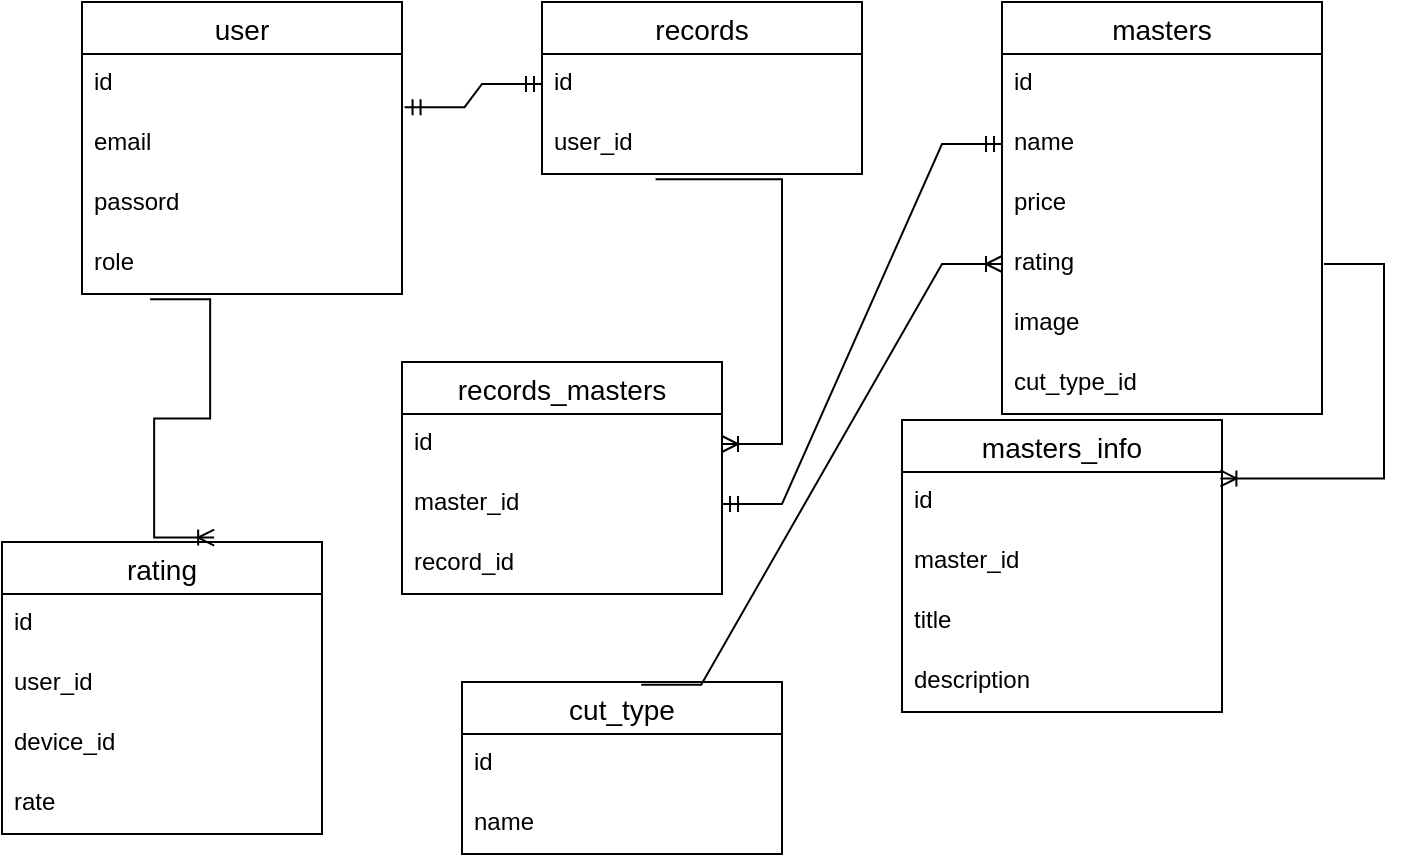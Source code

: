 <mxfile version="20.8.20" type="device"><diagram name="Страница 1" id="E2dUCwLJYQRHifspf3Pn"><mxGraphModel dx="1290" dy="631" grid="1" gridSize="10" guides="1" tooltips="1" connect="1" arrows="1" fold="1" page="1" pageScale="1" pageWidth="827" pageHeight="1169" math="0" shadow="0"><root><mxCell id="0"/><mxCell id="1" parent="0"/><mxCell id="kzIEibXa6b27RqU7L6Ky-1" value="user" style="swimlane;fontStyle=0;childLayout=stackLayout;horizontal=1;startSize=26;horizontalStack=0;resizeParent=1;resizeParentMax=0;resizeLast=0;collapsible=1;marginBottom=0;align=center;fontSize=14;" parent="1" vertex="1"><mxGeometry x="100" y="230" width="160" height="146" as="geometry"/></mxCell><mxCell id="kzIEibXa6b27RqU7L6Ky-2" value="id" style="text;strokeColor=none;fillColor=none;spacingLeft=4;spacingRight=4;overflow=hidden;rotatable=0;points=[[0,0.5],[1,0.5]];portConstraint=eastwest;fontSize=12;" parent="kzIEibXa6b27RqU7L6Ky-1" vertex="1"><mxGeometry y="26" width="160" height="30" as="geometry"/></mxCell><mxCell id="kzIEibXa6b27RqU7L6Ky-3" value="email" style="text;strokeColor=none;fillColor=none;spacingLeft=4;spacingRight=4;overflow=hidden;rotatable=0;points=[[0,0.5],[1,0.5]];portConstraint=eastwest;fontSize=12;" parent="kzIEibXa6b27RqU7L6Ky-1" vertex="1"><mxGeometry y="56" width="160" height="30" as="geometry"/></mxCell><mxCell id="kzIEibXa6b27RqU7L6Ky-4" value="passord" style="text;strokeColor=none;fillColor=none;spacingLeft=4;spacingRight=4;overflow=hidden;rotatable=0;points=[[0,0.5],[1,0.5]];portConstraint=eastwest;fontSize=12;" parent="kzIEibXa6b27RqU7L6Ky-1" vertex="1"><mxGeometry y="86" width="160" height="30" as="geometry"/></mxCell><mxCell id="kzIEibXa6b27RqU7L6Ky-5" value="role" style="text;strokeColor=none;fillColor=none;spacingLeft=4;spacingRight=4;overflow=hidden;rotatable=0;points=[[0,0.5],[1,0.5]];portConstraint=eastwest;fontSize=12;" parent="kzIEibXa6b27RqU7L6Ky-1" vertex="1"><mxGeometry y="116" width="160" height="30" as="geometry"/></mxCell><mxCell id="kzIEibXa6b27RqU7L6Ky-6" value="records" style="swimlane;fontStyle=0;childLayout=stackLayout;horizontal=1;startSize=26;horizontalStack=0;resizeParent=1;resizeParentMax=0;resizeLast=0;collapsible=1;marginBottom=0;align=center;fontSize=14;" parent="1" vertex="1"><mxGeometry x="330" y="230" width="160" height="86" as="geometry"/></mxCell><mxCell id="kzIEibXa6b27RqU7L6Ky-7" value="id" style="text;strokeColor=none;fillColor=none;spacingLeft=4;spacingRight=4;overflow=hidden;rotatable=0;points=[[0,0.5],[1,0.5]];portConstraint=eastwest;fontSize=12;" parent="kzIEibXa6b27RqU7L6Ky-6" vertex="1"><mxGeometry y="26" width="160" height="30" as="geometry"/></mxCell><mxCell id="kzIEibXa6b27RqU7L6Ky-8" value="user_id" style="text;strokeColor=none;fillColor=none;spacingLeft=4;spacingRight=4;overflow=hidden;rotatable=0;points=[[0,0.5],[1,0.5]];portConstraint=eastwest;fontSize=12;" parent="kzIEibXa6b27RqU7L6Ky-6" vertex="1"><mxGeometry y="56" width="160" height="30" as="geometry"/></mxCell><mxCell id="kzIEibXa6b27RqU7L6Ky-11" value="" style="edgeStyle=entityRelationEdgeStyle;fontSize=12;html=1;endArrow=ERmandOne;startArrow=ERmandOne;rounded=0;exitX=1.008;exitY=-0.113;exitDx=0;exitDy=0;exitPerimeter=0;" parent="1" source="kzIEibXa6b27RqU7L6Ky-3" edge="1"><mxGeometry width="100" height="100" relative="1" as="geometry"><mxPoint x="262.72" y="281.8" as="sourcePoint"/><mxPoint x="330" y="271" as="targetPoint"/></mxGeometry></mxCell><mxCell id="kzIEibXa6b27RqU7L6Ky-12" value="masters" style="swimlane;fontStyle=0;childLayout=stackLayout;horizontal=1;startSize=26;horizontalStack=0;resizeParent=1;resizeParentMax=0;resizeLast=0;collapsible=1;marginBottom=0;align=center;fontSize=14;" parent="1" vertex="1"><mxGeometry x="560" y="230" width="160" height="206" as="geometry"/></mxCell><mxCell id="kzIEibXa6b27RqU7L6Ky-13" value="id" style="text;strokeColor=none;fillColor=none;spacingLeft=4;spacingRight=4;overflow=hidden;rotatable=0;points=[[0,0.5],[1,0.5]];portConstraint=eastwest;fontSize=12;" parent="kzIEibXa6b27RqU7L6Ky-12" vertex="1"><mxGeometry y="26" width="160" height="30" as="geometry"/></mxCell><mxCell id="kzIEibXa6b27RqU7L6Ky-14" value="name" style="text;strokeColor=none;fillColor=none;spacingLeft=4;spacingRight=4;overflow=hidden;rotatable=0;points=[[0,0.5],[1,0.5]];portConstraint=eastwest;fontSize=12;" parent="kzIEibXa6b27RqU7L6Ky-12" vertex="1"><mxGeometry y="56" width="160" height="30" as="geometry"/></mxCell><mxCell id="kzIEibXa6b27RqU7L6Ky-17" value="price" style="text;strokeColor=none;fillColor=none;spacingLeft=4;spacingRight=4;overflow=hidden;rotatable=0;points=[[0,0.5],[1,0.5]];portConstraint=eastwest;fontSize=12;" parent="kzIEibXa6b27RqU7L6Ky-12" vertex="1"><mxGeometry y="86" width="160" height="30" as="geometry"/></mxCell><mxCell id="kzIEibXa6b27RqU7L6Ky-33" value="rating" style="text;strokeColor=none;fillColor=none;spacingLeft=4;spacingRight=4;overflow=hidden;rotatable=0;points=[[0,0.5],[1,0.5]];portConstraint=eastwest;fontSize=12;" parent="kzIEibXa6b27RqU7L6Ky-12" vertex="1"><mxGeometry y="116" width="160" height="30" as="geometry"/></mxCell><mxCell id="SI2EZsrnaDwi7mZ1bMB4-1" value="image" style="text;strokeColor=none;fillColor=none;spacingLeft=4;spacingRight=4;overflow=hidden;rotatable=0;points=[[0,0.5],[1,0.5]];portConstraint=eastwest;fontSize=12;" vertex="1" parent="kzIEibXa6b27RqU7L6Ky-12"><mxGeometry y="146" width="160" height="30" as="geometry"/></mxCell><mxCell id="kzIEibXa6b27RqU7L6Ky-15" value="cut_type_id" style="text;strokeColor=none;fillColor=none;spacingLeft=4;spacingRight=4;overflow=hidden;rotatable=0;points=[[0,0.5],[1,0.5]];portConstraint=eastwest;fontSize=12;" parent="kzIEibXa6b27RqU7L6Ky-12" vertex="1"><mxGeometry y="176" width="160" height="30" as="geometry"/></mxCell><mxCell id="kzIEibXa6b27RqU7L6Ky-20" value="masters_info" style="swimlane;fontStyle=0;childLayout=stackLayout;horizontal=1;startSize=26;horizontalStack=0;resizeParent=1;resizeParentMax=0;resizeLast=0;collapsible=1;marginBottom=0;align=center;fontSize=14;" parent="1" vertex="1"><mxGeometry x="510" y="439" width="160" height="146" as="geometry"/></mxCell><mxCell id="kzIEibXa6b27RqU7L6Ky-21" value="id" style="text;strokeColor=none;fillColor=none;spacingLeft=4;spacingRight=4;overflow=hidden;rotatable=0;points=[[0,0.5],[1,0.5]];portConstraint=eastwest;fontSize=12;" parent="kzIEibXa6b27RqU7L6Ky-20" vertex="1"><mxGeometry y="26" width="160" height="30" as="geometry"/></mxCell><mxCell id="kzIEibXa6b27RqU7L6Ky-22" value="master_id" style="text;strokeColor=none;fillColor=none;spacingLeft=4;spacingRight=4;overflow=hidden;rotatable=0;points=[[0,0.5],[1,0.5]];portConstraint=eastwest;fontSize=12;" parent="kzIEibXa6b27RqU7L6Ky-20" vertex="1"><mxGeometry y="56" width="160" height="30" as="geometry"/></mxCell><mxCell id="kzIEibXa6b27RqU7L6Ky-23" value="title" style="text;strokeColor=none;fillColor=none;spacingLeft=4;spacingRight=4;overflow=hidden;rotatable=0;points=[[0,0.5],[1,0.5]];portConstraint=eastwest;fontSize=12;" parent="kzIEibXa6b27RqU7L6Ky-20" vertex="1"><mxGeometry y="86" width="160" height="30" as="geometry"/></mxCell><mxCell id="kzIEibXa6b27RqU7L6Ky-24" value="description" style="text;strokeColor=none;fillColor=none;spacingLeft=4;spacingRight=4;overflow=hidden;rotatable=0;points=[[0,0.5],[1,0.5]];portConstraint=eastwest;fontSize=12;" parent="kzIEibXa6b27RqU7L6Ky-20" vertex="1"><mxGeometry y="116" width="160" height="30" as="geometry"/></mxCell><mxCell id="kzIEibXa6b27RqU7L6Ky-25" value="" style="edgeStyle=entityRelationEdgeStyle;fontSize=12;html=1;endArrow=ERoneToMany;rounded=0;entryX=0.995;entryY=0.107;entryDx=0;entryDy=0;entryPerimeter=0;" parent="1" target="kzIEibXa6b27RqU7L6Ky-21" edge="1"><mxGeometry width="100" height="100" relative="1" as="geometry"><mxPoint x="721" y="361" as="sourcePoint"/><mxPoint x="591.4" y="436.226" as="targetPoint"/></mxGeometry></mxCell><mxCell id="kzIEibXa6b27RqU7L6Ky-26" value="records_masters" style="swimlane;fontStyle=0;childLayout=stackLayout;horizontal=1;startSize=26;horizontalStack=0;resizeParent=1;resizeParentMax=0;resizeLast=0;collapsible=1;marginBottom=0;align=center;fontSize=14;" parent="1" vertex="1"><mxGeometry x="260" y="410" width="160" height="116" as="geometry"/></mxCell><mxCell id="kzIEibXa6b27RqU7L6Ky-27" value="id" style="text;strokeColor=none;fillColor=none;spacingLeft=4;spacingRight=4;overflow=hidden;rotatable=0;points=[[0,0.5],[1,0.5]];portConstraint=eastwest;fontSize=12;" parent="kzIEibXa6b27RqU7L6Ky-26" vertex="1"><mxGeometry y="26" width="160" height="30" as="geometry"/></mxCell><mxCell id="kzIEibXa6b27RqU7L6Ky-28" value="master_id" style="text;strokeColor=none;fillColor=none;spacingLeft=4;spacingRight=4;overflow=hidden;rotatable=0;points=[[0,0.5],[1,0.5]];portConstraint=eastwest;fontSize=12;" parent="kzIEibXa6b27RqU7L6Ky-26" vertex="1"><mxGeometry y="56" width="160" height="30" as="geometry"/></mxCell><mxCell id="kzIEibXa6b27RqU7L6Ky-29" value="record_id" style="text;strokeColor=none;fillColor=none;spacingLeft=4;spacingRight=4;overflow=hidden;rotatable=0;points=[[0,0.5],[1,0.5]];portConstraint=eastwest;fontSize=12;" parent="kzIEibXa6b27RqU7L6Ky-26" vertex="1"><mxGeometry y="86" width="160" height="30" as="geometry"/></mxCell><mxCell id="kzIEibXa6b27RqU7L6Ky-31" value="" style="edgeStyle=entityRelationEdgeStyle;fontSize=12;html=1;endArrow=ERoneToMany;rounded=0;exitX=0.355;exitY=1.087;exitDx=0;exitDy=0;exitPerimeter=0;" parent="1" source="kzIEibXa6b27RqU7L6Ky-8" target="kzIEibXa6b27RqU7L6Ky-27" edge="1"><mxGeometry width="100" height="100" relative="1" as="geometry"><mxPoint x="400" y="320" as="sourcePoint"/><mxPoint x="540" y="390" as="targetPoint"/></mxGeometry></mxCell><mxCell id="kzIEibXa6b27RqU7L6Ky-32" value="" style="edgeStyle=entityRelationEdgeStyle;fontSize=12;html=1;endArrow=ERmandOne;startArrow=ERmandOne;rounded=0;exitX=1;exitY=0.5;exitDx=0;exitDy=0;" parent="1" source="kzIEibXa6b27RqU7L6Ky-28" target="kzIEibXa6b27RqU7L6Ky-14" edge="1"><mxGeometry width="100" height="100" relative="1" as="geometry"><mxPoint x="510" y="470" as="sourcePoint"/><mxPoint x="610" y="370" as="targetPoint"/></mxGeometry></mxCell><mxCell id="kzIEibXa6b27RqU7L6Ky-34" value="rating" style="swimlane;fontStyle=0;childLayout=stackLayout;horizontal=1;startSize=26;horizontalStack=0;resizeParent=1;resizeParentMax=0;resizeLast=0;collapsible=1;marginBottom=0;align=center;fontSize=14;" parent="1" vertex="1"><mxGeometry x="60" y="500" width="160" height="146" as="geometry"/></mxCell><mxCell id="kzIEibXa6b27RqU7L6Ky-35" value="id" style="text;strokeColor=none;fillColor=none;spacingLeft=4;spacingRight=4;overflow=hidden;rotatable=0;points=[[0,0.5],[1,0.5]];portConstraint=eastwest;fontSize=12;" parent="kzIEibXa6b27RqU7L6Ky-34" vertex="1"><mxGeometry y="26" width="160" height="30" as="geometry"/></mxCell><mxCell id="kzIEibXa6b27RqU7L6Ky-36" value="user_id" style="text;strokeColor=none;fillColor=none;spacingLeft=4;spacingRight=4;overflow=hidden;rotatable=0;points=[[0,0.5],[1,0.5]];portConstraint=eastwest;fontSize=12;" parent="kzIEibXa6b27RqU7L6Ky-34" vertex="1"><mxGeometry y="56" width="160" height="30" as="geometry"/></mxCell><mxCell id="kzIEibXa6b27RqU7L6Ky-37" value="device_id" style="text;strokeColor=none;fillColor=none;spacingLeft=4;spacingRight=4;overflow=hidden;rotatable=0;points=[[0,0.5],[1,0.5]];portConstraint=eastwest;fontSize=12;" parent="kzIEibXa6b27RqU7L6Ky-34" vertex="1"><mxGeometry y="86" width="160" height="30" as="geometry"/></mxCell><mxCell id="kzIEibXa6b27RqU7L6Ky-38" value="rate" style="text;strokeColor=none;fillColor=none;spacingLeft=4;spacingRight=4;overflow=hidden;rotatable=0;points=[[0,0.5],[1,0.5]];portConstraint=eastwest;fontSize=12;" parent="kzIEibXa6b27RqU7L6Ky-34" vertex="1"><mxGeometry y="116" width="160" height="30" as="geometry"/></mxCell><mxCell id="kzIEibXa6b27RqU7L6Ky-39" value="" style="edgeStyle=entityRelationEdgeStyle;fontSize=12;html=1;endArrow=ERoneToMany;rounded=0;exitX=0.213;exitY=1.087;exitDx=0;exitDy=0;exitPerimeter=0;entryX=0.663;entryY=-0.015;entryDx=0;entryDy=0;entryPerimeter=0;" parent="1" source="kzIEibXa6b27RqU7L6Ky-5" target="kzIEibXa6b27RqU7L6Ky-34" edge="1"><mxGeometry width="100" height="100" relative="1" as="geometry"><mxPoint x="100" y="490" as="sourcePoint"/><mxPoint x="200" y="390" as="targetPoint"/></mxGeometry></mxCell><mxCell id="ky3v1nDHiJcXi-vnBdjb-1" value="cut_type" style="swimlane;fontStyle=0;childLayout=stackLayout;horizontal=1;startSize=26;horizontalStack=0;resizeParent=1;resizeParentMax=0;resizeLast=0;collapsible=1;marginBottom=0;align=center;fontSize=14;" parent="1" vertex="1"><mxGeometry x="290" y="570" width="160" height="86" as="geometry"/></mxCell><mxCell id="ky3v1nDHiJcXi-vnBdjb-2" value="id" style="text;strokeColor=none;fillColor=none;spacingLeft=4;spacingRight=4;overflow=hidden;rotatable=0;points=[[0,0.5],[1,0.5]];portConstraint=eastwest;fontSize=12;" parent="ky3v1nDHiJcXi-vnBdjb-1" vertex="1"><mxGeometry y="26" width="160" height="30" as="geometry"/></mxCell><mxCell id="ky3v1nDHiJcXi-vnBdjb-3" value="name" style="text;strokeColor=none;fillColor=none;spacingLeft=4;spacingRight=4;overflow=hidden;rotatable=0;points=[[0,0.5],[1,0.5]];portConstraint=eastwest;fontSize=12;" parent="ky3v1nDHiJcXi-vnBdjb-1" vertex="1"><mxGeometry y="56" width="160" height="30" as="geometry"/></mxCell><mxCell id="ky3v1nDHiJcXi-vnBdjb-6" value="" style="edgeStyle=entityRelationEdgeStyle;fontSize=12;html=1;endArrow=ERoneToMany;rounded=0;exitX=0.56;exitY=0.016;exitDx=0;exitDy=0;exitPerimeter=0;entryX=0;entryY=0.5;entryDx=0;entryDy=0;" parent="1" source="ky3v1nDHiJcXi-vnBdjb-1" target="kzIEibXa6b27RqU7L6Ky-33" edge="1"><mxGeometry width="100" height="100" relative="1" as="geometry"><mxPoint x="490" y="570" as="sourcePoint"/><mxPoint x="590" y="470" as="targetPoint"/></mxGeometry></mxCell></root></mxGraphModel></diagram></mxfile>
